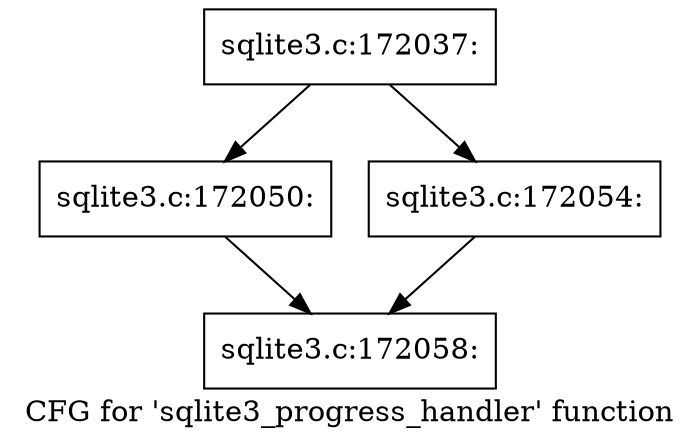 digraph "CFG for 'sqlite3_progress_handler' function" {
	label="CFG for 'sqlite3_progress_handler' function";

	Node0x55c0f6a09f60 [shape=record,label="{sqlite3.c:172037:}"];
	Node0x55c0f6a09f60 -> Node0x55c0f6a0e580;
	Node0x55c0f6a09f60 -> Node0x55c0f6a0e620;
	Node0x55c0f6a0e580 [shape=record,label="{sqlite3.c:172050:}"];
	Node0x55c0f6a0e580 -> Node0x55c0f6a0e5d0;
	Node0x55c0f6a0e620 [shape=record,label="{sqlite3.c:172054:}"];
	Node0x55c0f6a0e620 -> Node0x55c0f6a0e5d0;
	Node0x55c0f6a0e5d0 [shape=record,label="{sqlite3.c:172058:}"];
}

